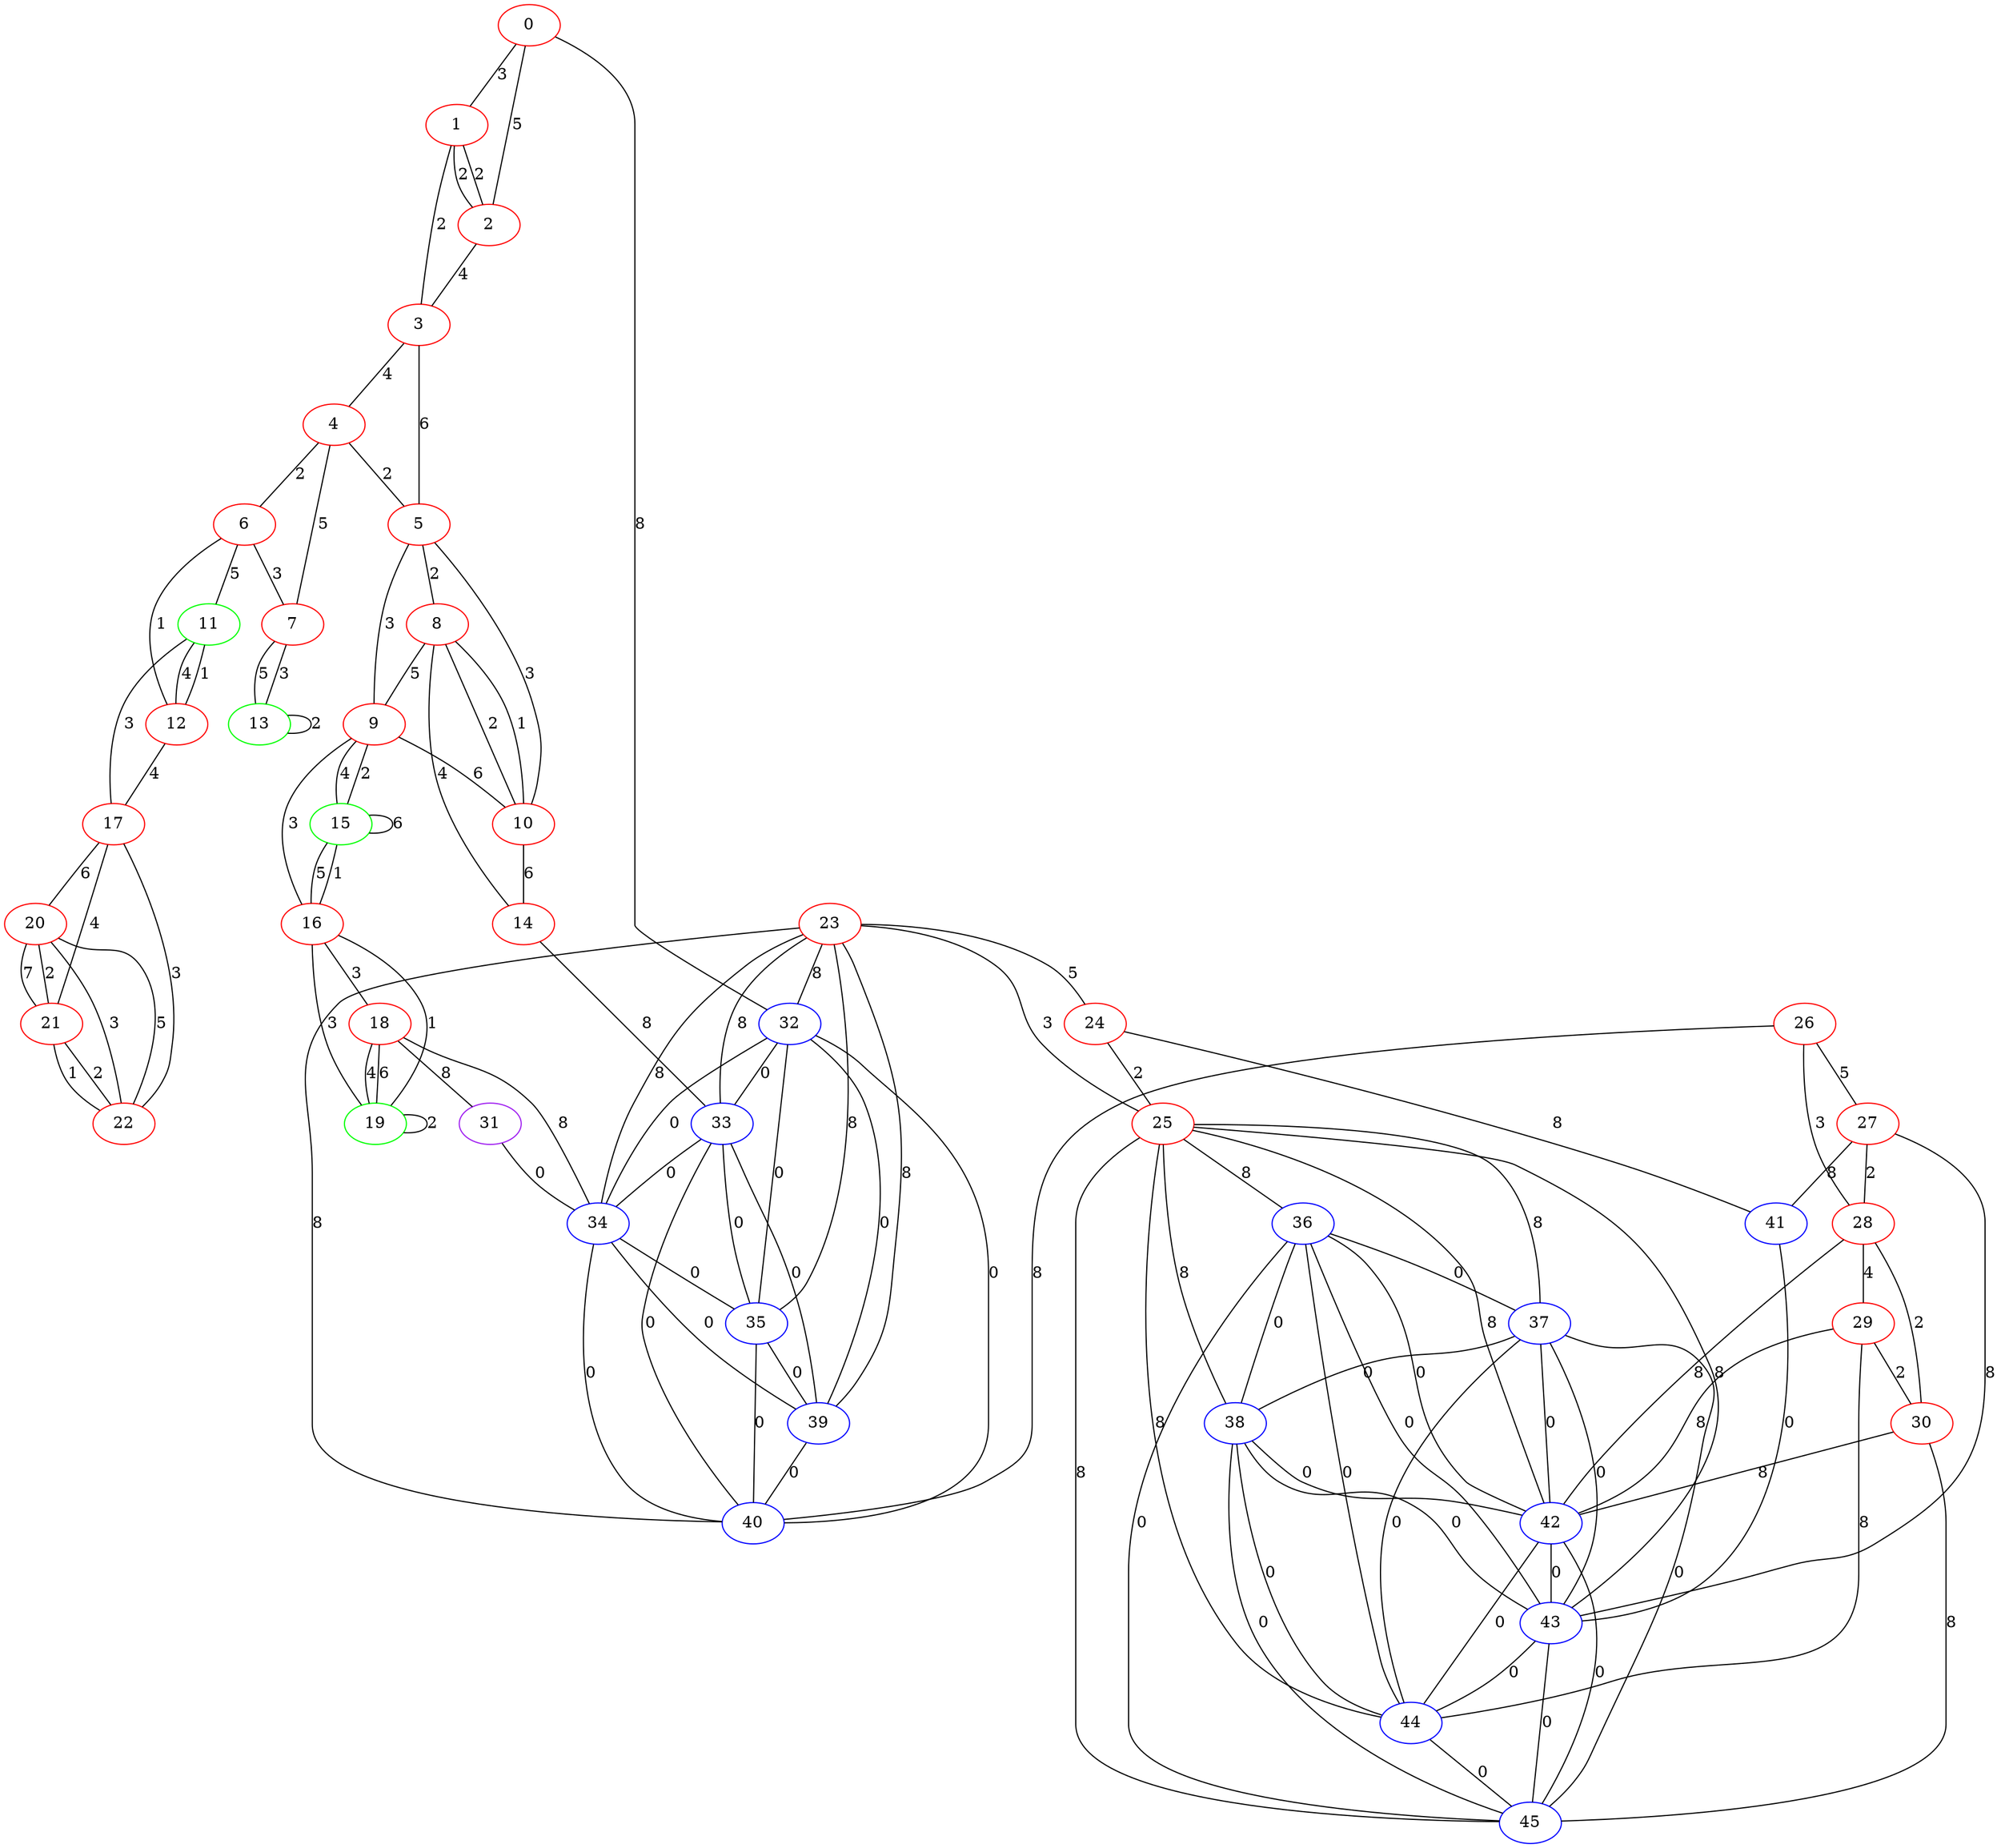 graph "" {
0 [color=red, weight=1];
1 [color=red, weight=1];
2 [color=red, weight=1];
3 [color=red, weight=1];
4 [color=red, weight=1];
5 [color=red, weight=1];
6 [color=red, weight=1];
7 [color=red, weight=1];
8 [color=red, weight=1];
9 [color=red, weight=1];
10 [color=red, weight=1];
11 [color=green, weight=2];
12 [color=red, weight=1];
13 [color=green, weight=2];
14 [color=red, weight=1];
15 [color=green, weight=2];
16 [color=red, weight=1];
17 [color=red, weight=1];
18 [color=red, weight=1];
19 [color=green, weight=2];
20 [color=red, weight=1];
21 [color=red, weight=1];
22 [color=red, weight=1];
23 [color=red, weight=1];
24 [color=red, weight=1];
25 [color=red, weight=1];
26 [color=red, weight=1];
27 [color=red, weight=1];
28 [color=red, weight=1];
29 [color=red, weight=1];
30 [color=red, weight=1];
31 [color=purple, weight=4];
32 [color=blue, weight=3];
33 [color=blue, weight=3];
34 [color=blue, weight=3];
35 [color=blue, weight=3];
36 [color=blue, weight=3];
37 [color=blue, weight=3];
38 [color=blue, weight=3];
39 [color=blue, weight=3];
40 [color=blue, weight=3];
41 [color=blue, weight=3];
42 [color=blue, weight=3];
43 [color=blue, weight=3];
44 [color=blue, weight=3];
45 [color=blue, weight=3];
0 -- 32  [key=0, label=8];
0 -- 1  [key=0, label=3];
0 -- 2  [key=0, label=5];
1 -- 2  [key=0, label=2];
1 -- 2  [key=1, label=2];
1 -- 3  [key=0, label=2];
2 -- 3  [key=0, label=4];
3 -- 4  [key=0, label=4];
3 -- 5  [key=0, label=6];
4 -- 5  [key=0, label=2];
4 -- 6  [key=0, label=2];
4 -- 7  [key=0, label=5];
5 -- 8  [key=0, label=2];
5 -- 9  [key=0, label=3];
5 -- 10  [key=0, label=3];
6 -- 12  [key=0, label=1];
6 -- 11  [key=0, label=5];
6 -- 7  [key=0, label=3];
7 -- 13  [key=0, label=3];
7 -- 13  [key=1, label=5];
8 -- 9  [key=0, label=5];
8 -- 10  [key=0, label=2];
8 -- 10  [key=1, label=1];
8 -- 14  [key=0, label=4];
9 -- 16  [key=0, label=3];
9 -- 10  [key=0, label=6];
9 -- 15  [key=0, label=2];
9 -- 15  [key=1, label=4];
10 -- 14  [key=0, label=6];
11 -- 17  [key=0, label=3];
11 -- 12  [key=0, label=1];
11 -- 12  [key=1, label=4];
12 -- 17  [key=0, label=4];
13 -- 13  [key=0, label=2];
14 -- 33  [key=0, label=8];
15 -- 16  [key=0, label=5];
15 -- 16  [key=1, label=1];
15 -- 15  [key=0, label=6];
16 -- 18  [key=0, label=3];
16 -- 19  [key=0, label=1];
16 -- 19  [key=1, label=3];
17 -- 20  [key=0, label=6];
17 -- 21  [key=0, label=4];
17 -- 22  [key=0, label=3];
18 -- 34  [key=0, label=8];
18 -- 19  [key=0, label=4];
18 -- 19  [key=1, label=6];
18 -- 31  [key=0, label=8];
19 -- 19  [key=0, label=2];
20 -- 21  [key=0, label=7];
20 -- 21  [key=1, label=2];
20 -- 22  [key=0, label=5];
20 -- 22  [key=1, label=3];
21 -- 22  [key=0, label=2];
21 -- 22  [key=1, label=1];
23 -- 32  [key=0, label=8];
23 -- 33  [key=0, label=8];
23 -- 34  [key=0, label=8];
23 -- 35  [key=0, label=8];
23 -- 39  [key=0, label=8];
23 -- 40  [key=0, label=8];
23 -- 24  [key=0, label=5];
23 -- 25  [key=0, label=3];
24 -- 25  [key=0, label=2];
24 -- 41  [key=0, label=8];
25 -- 36  [key=0, label=8];
25 -- 37  [key=0, label=8];
25 -- 38  [key=0, label=8];
25 -- 42  [key=0, label=8];
25 -- 43  [key=0, label=8];
25 -- 44  [key=0, label=8];
25 -- 45  [key=0, label=8];
26 -- 40  [key=0, label=8];
26 -- 27  [key=0, label=5];
26 -- 28  [key=0, label=3];
27 -- 41  [key=0, label=8];
27 -- 43  [key=0, label=8];
27 -- 28  [key=0, label=2];
28 -- 42  [key=0, label=8];
28 -- 29  [key=0, label=4];
28 -- 30  [key=0, label=2];
29 -- 44  [key=0, label=8];
29 -- 42  [key=0, label=8];
29 -- 30  [key=0, label=2];
30 -- 42  [key=0, label=8];
30 -- 45  [key=0, label=8];
31 -- 34  [key=0, label=0];
32 -- 33  [key=0, label=0];
32 -- 34  [key=0, label=0];
32 -- 35  [key=0, label=0];
32 -- 39  [key=0, label=0];
32 -- 40  [key=0, label=0];
33 -- 34  [key=0, label=0];
33 -- 35  [key=0, label=0];
33 -- 39  [key=0, label=0];
33 -- 40  [key=0, label=0];
34 -- 35  [key=0, label=0];
34 -- 39  [key=0, label=0];
34 -- 40  [key=0, label=0];
35 -- 39  [key=0, label=0];
35 -- 40  [key=0, label=0];
36 -- 37  [key=0, label=0];
36 -- 38  [key=0, label=0];
36 -- 42  [key=0, label=0];
36 -- 43  [key=0, label=0];
36 -- 44  [key=0, label=0];
36 -- 45  [key=0, label=0];
37 -- 38  [key=0, label=0];
37 -- 42  [key=0, label=0];
37 -- 43  [key=0, label=0];
37 -- 44  [key=0, label=0];
37 -- 45  [key=0, label=0];
38 -- 42  [key=0, label=0];
38 -- 43  [key=0, label=0];
38 -- 44  [key=0, label=0];
38 -- 45  [key=0, label=0];
39 -- 40  [key=0, label=0];
41 -- 43  [key=0, label=0];
42 -- 43  [key=0, label=0];
42 -- 44  [key=0, label=0];
42 -- 45  [key=0, label=0];
43 -- 44  [key=0, label=0];
43 -- 45  [key=0, label=0];
44 -- 45  [key=0, label=0];
}

